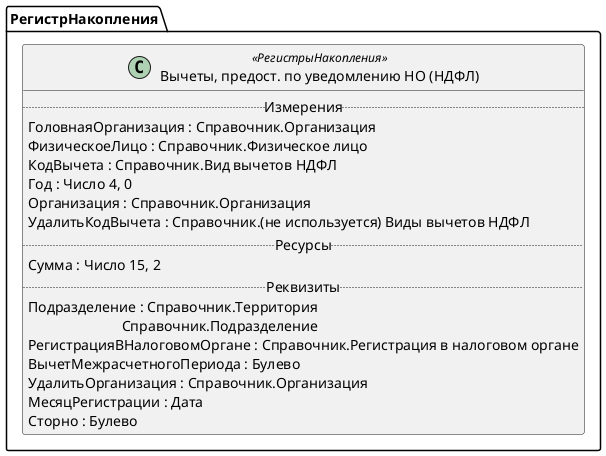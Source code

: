 ﻿@startuml ИмущественныеВычетыНДФЛ
'!include templates.wsd
'..\include templates.wsd
class РегистрНакопления.ИмущественныеВычетыНДФЛ as "Вычеты, предост. по уведомлению НО (НДФЛ)" <<РегистрыНакопления>>
{
..Измерения..
ГоловнаяОрганизация : Справочник.Организация
ФизическоеЛицо : Справочник.Физическое лицо
КодВычета : Справочник.Вид вычетов НДФЛ
Год : Число 4, 0
Организация : Справочник.Организация
УдалитьКодВычета : Справочник.(не используется) Виды вычетов НДФЛ
..Ресурсы..
Сумма : Число 15, 2
..Реквизиты..
Подразделение : Справочник.Территория\rСправочник.Подразделение
РегистрацияВНалоговомОргане : Справочник.Регистрация в налоговом органе
ВычетМежрасчетногоПериода : Булево
УдалитьОрганизация : Справочник.Организация
МесяцРегистрации : Дата
Сторно : Булево
}
@enduml
